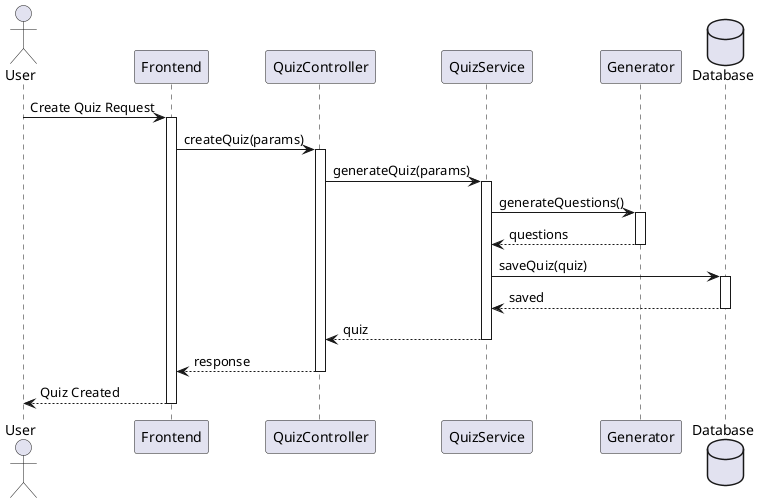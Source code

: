 @startuml "Quiz Creation Sequence"

actor User
participant "Frontend" as FE
participant "QuizController" as QC
participant "QuizService" as QS
participant "Generator" as GEN
database "Database" as DB

User -> FE : Create Quiz Request
activate FE

FE -> QC : createQuiz(params)
activate QC

QC -> QS : generateQuiz(params)
activate QS

QS -> GEN : generateQuestions()
activate GEN
GEN --> QS : questions
deactivate GEN

QS -> DB : saveQuiz(quiz)
activate DB
DB --> QS : saved
deactivate DB

QS --> QC : quiz
deactivate QS

QC --> FE : response
deactivate QC

FE --> User : Quiz Created
deactivate FE

@enduml
